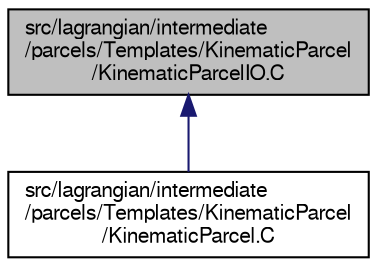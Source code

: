 digraph "src/lagrangian/intermediate/parcels/Templates/KinematicParcel/KinematicParcelIO.C"
{
  bgcolor="transparent";
  edge [fontname="FreeSans",fontsize="10",labelfontname="FreeSans",labelfontsize="10"];
  node [fontname="FreeSans",fontsize="10",shape=record];
  Node346 [label="src/lagrangian/intermediate\l/parcels/Templates/KinematicParcel\l/KinematicParcelIO.C",height=0.2,width=0.4,color="black", fillcolor="grey75", style="filled", fontcolor="black"];
  Node346 -> Node347 [dir="back",color="midnightblue",fontsize="10",style="solid",fontname="FreeSans"];
  Node347 [label="src/lagrangian/intermediate\l/parcels/Templates/KinematicParcel\l/KinematicParcel.C",height=0.2,width=0.4,color="black",URL="$a05438.html"];
}
